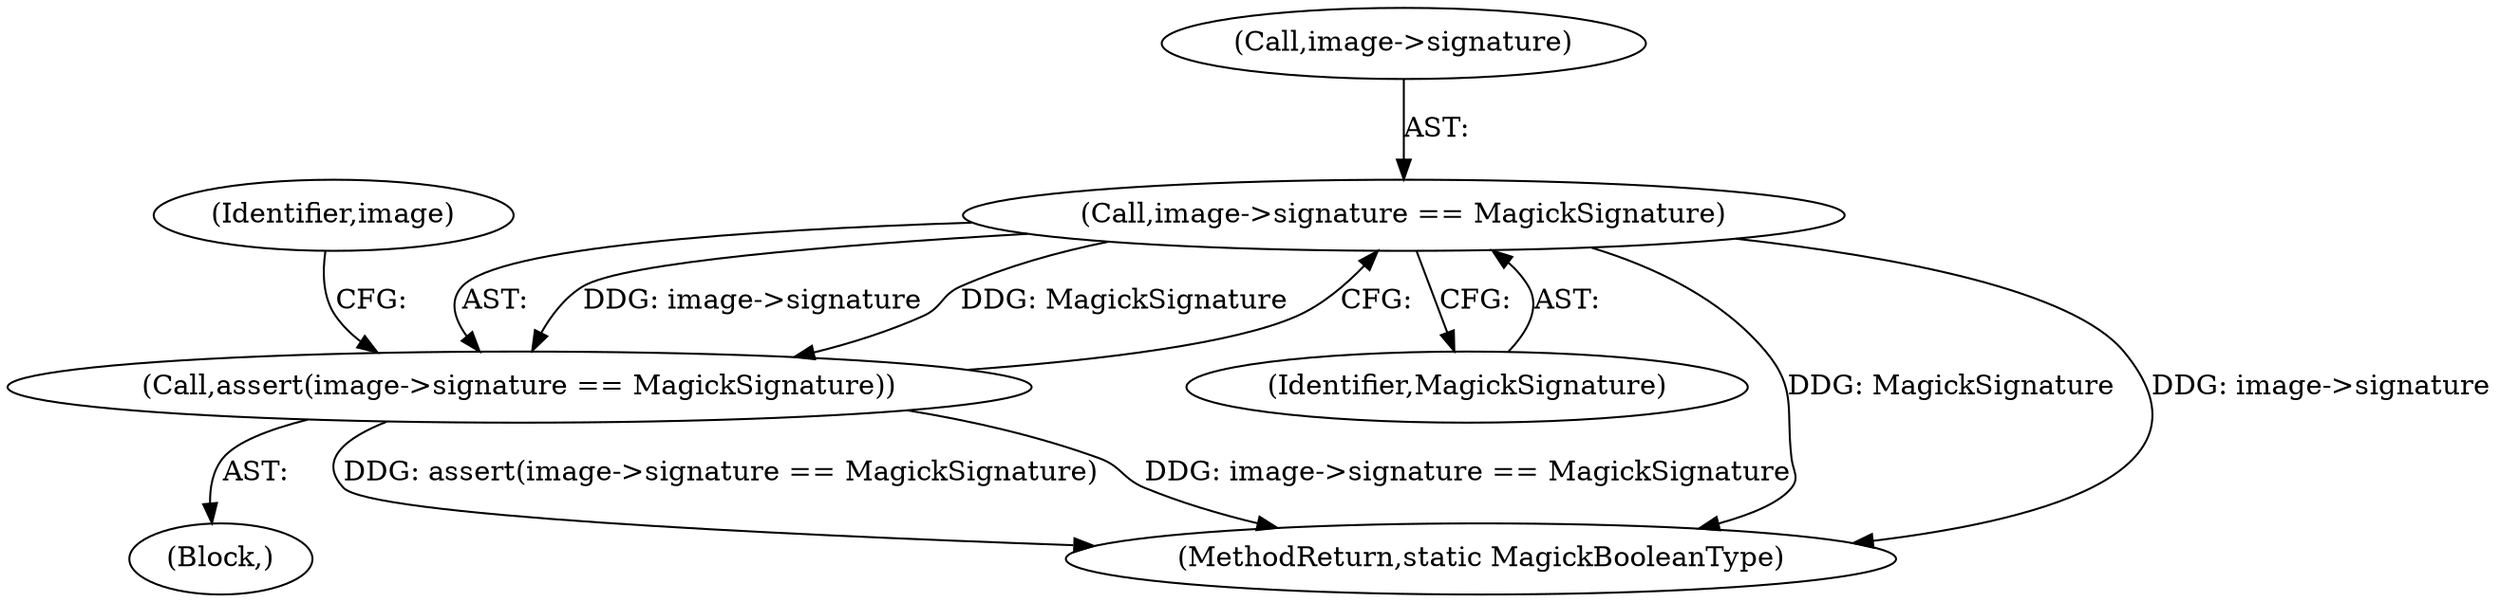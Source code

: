 digraph "0_ImageMagick_db1ffb6cf44bcfe5c4d5fcf9d9109ded5617387f_1@pointer" {
"1000118" [label="(Call,image->signature == MagickSignature)"];
"1000117" [label="(Call,assert(image->signature == MagickSignature))"];
"1000118" [label="(Call,image->signature == MagickSignature)"];
"1000102" [label="(Block,)"];
"1000122" [label="(Identifier,MagickSignature)"];
"1000640" [label="(MethodReturn,static MagickBooleanType)"];
"1000117" [label="(Call,assert(image->signature == MagickSignature))"];
"1000119" [label="(Call,image->signature)"];
"1000126" [label="(Identifier,image)"];
"1000118" -> "1000117"  [label="AST: "];
"1000118" -> "1000122"  [label="CFG: "];
"1000119" -> "1000118"  [label="AST: "];
"1000122" -> "1000118"  [label="AST: "];
"1000117" -> "1000118"  [label="CFG: "];
"1000118" -> "1000640"  [label="DDG: MagickSignature"];
"1000118" -> "1000640"  [label="DDG: image->signature"];
"1000118" -> "1000117"  [label="DDG: image->signature"];
"1000118" -> "1000117"  [label="DDG: MagickSignature"];
"1000117" -> "1000102"  [label="AST: "];
"1000126" -> "1000117"  [label="CFG: "];
"1000117" -> "1000640"  [label="DDG: assert(image->signature == MagickSignature)"];
"1000117" -> "1000640"  [label="DDG: image->signature == MagickSignature"];
}
